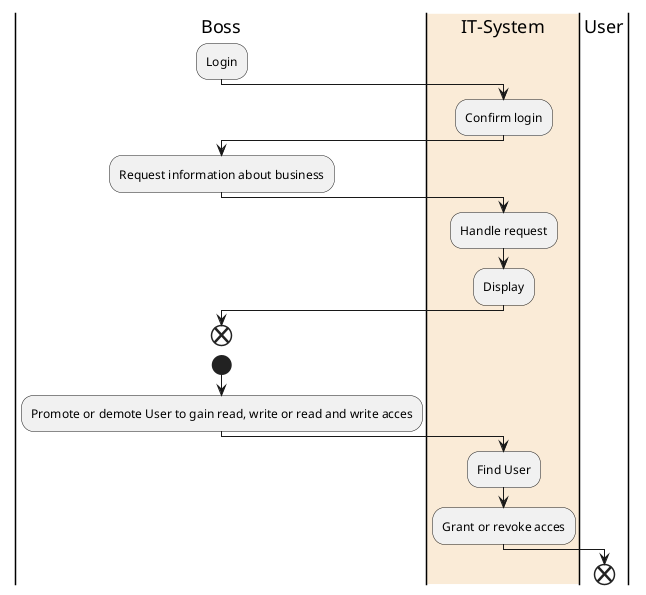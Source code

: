 @startuml
|Boss|
:Login;
|IT-System|
:Confirm login;
|Boss|
:Request information about business;
|#AntiqueWhite|IT-System|
:Handle request;
:Display;
|Boss|
end
start
|Boss|
:Promote or demote User to gain read, write or read and write acces;
|IT-System|
:Find User;
:Grant or revoke acces;
|User|
end
@enduml